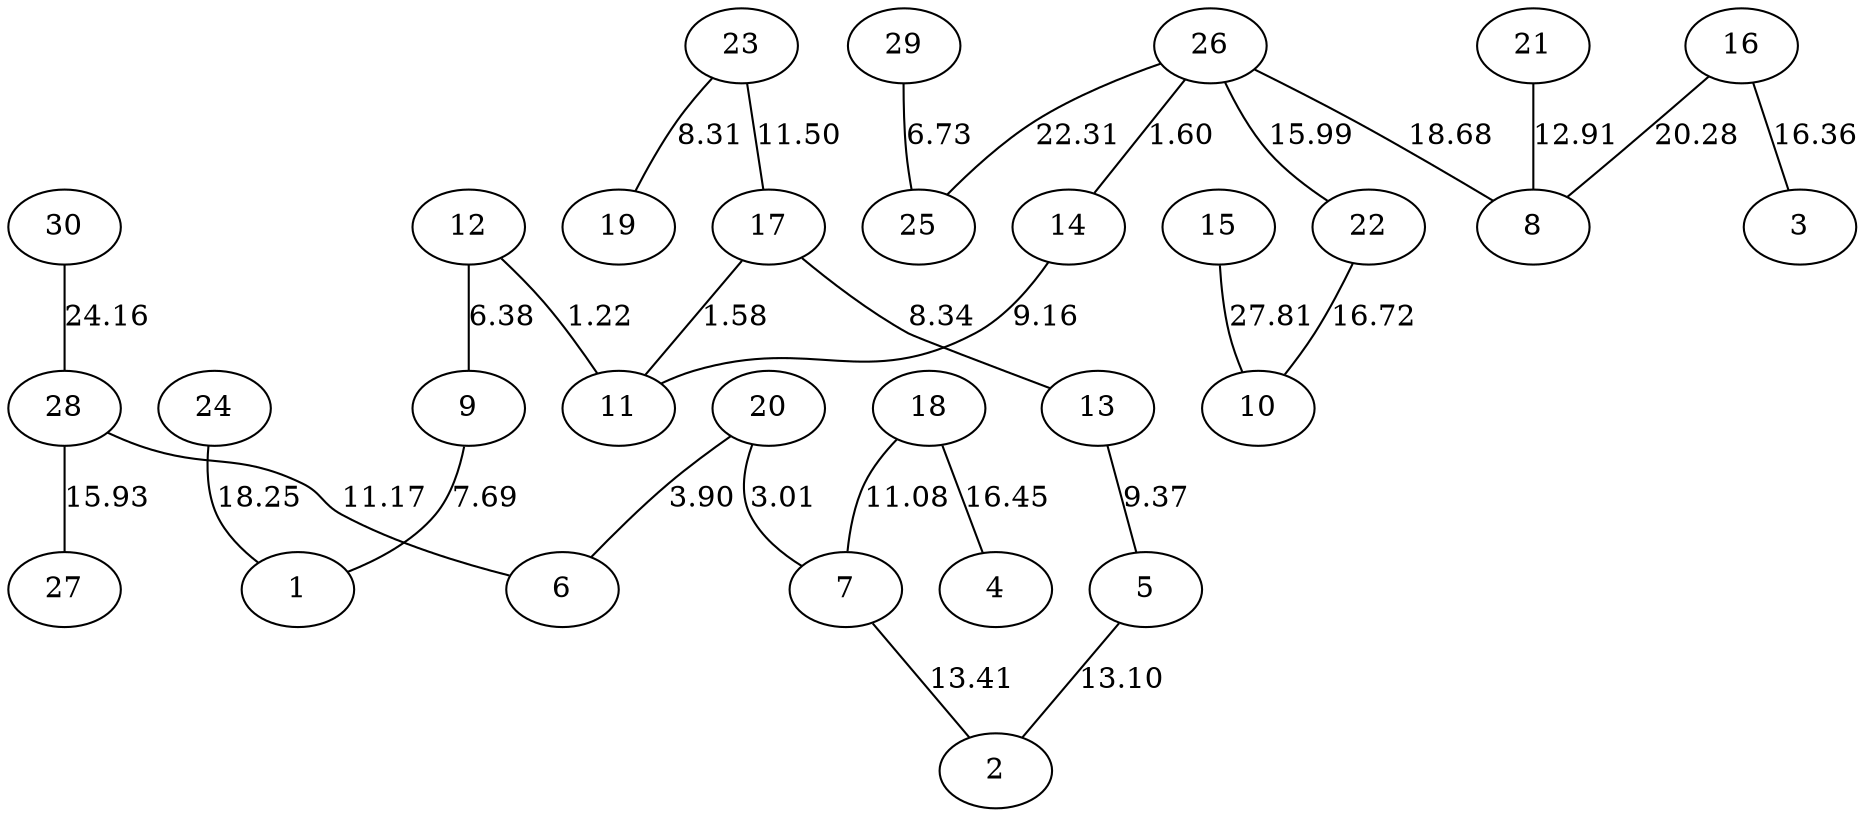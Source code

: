 graph {
12--11[label=1.22]
17--11[label=1.58]
26--14[label=1.60]
20--7[label=3.01]
20--6[label=3.90]
12--9[label=6.38]
29--25[label=6.73]
9--1[label=7.69]
23--19[label=8.31]
17--13[label=8.34]
14--11[label=9.16]
13--5[label=9.37]
18--7[label=11.08]
28--6[label=11.17]
23--17[label=11.50]
21--8[label=12.91]
5--2[label=13.10]
7--2[label=13.41]
28--27[label=15.93]
26--22[label=15.99]
16--3[label=16.36]
18--4[label=16.45]
22--10[label=16.72]
24--1[label=18.25]
26--8[label=18.68]
16--8[label=20.28]
26--25[label=22.31]
30--28[label=24.16]
15--10[label=27.81]
}

